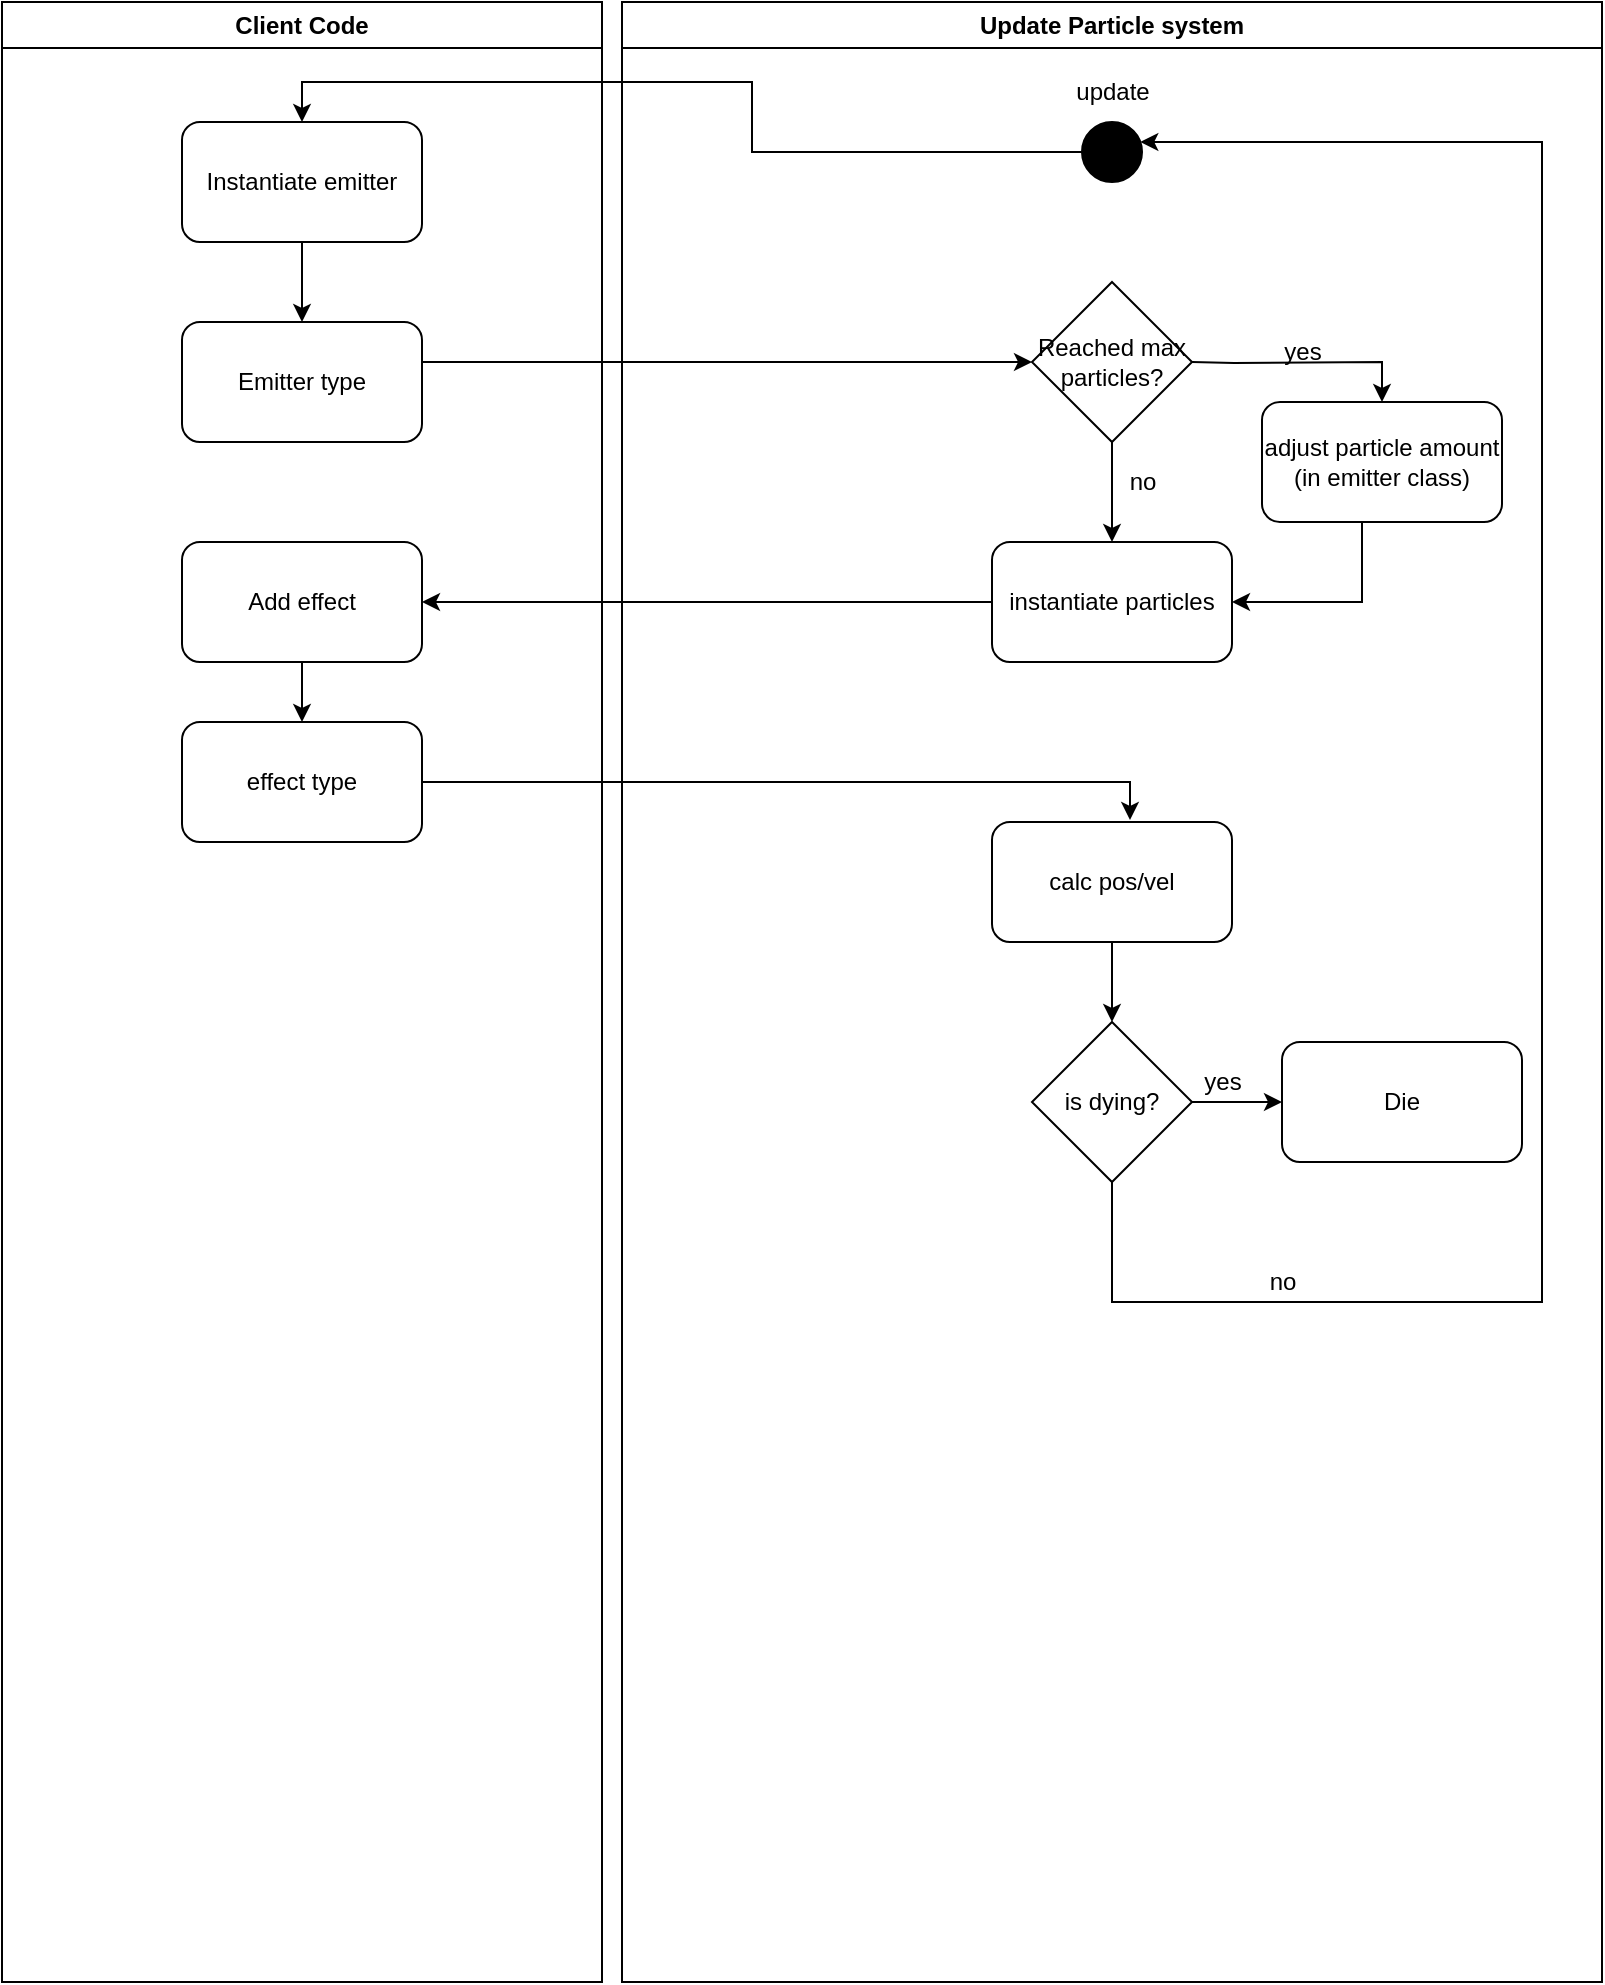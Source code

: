 <mxfile version="20.8.13" type="github">
  <diagram id="prtHgNgQTEPvFCAcTncT" name="Page-1">
    <mxGraphModel dx="1434" dy="926" grid="1" gridSize="10" guides="1" tooltips="1" connect="1" arrows="1" fold="1" page="1" pageScale="1" pageWidth="827" pageHeight="1169" math="0" shadow="0">
      <root>
        <mxCell id="0" />
        <mxCell id="1" parent="0" />
        <mxCell id="Ds-Zj9vlohc3zKlkYxut-1" value="Client Code" style="swimlane;whiteSpace=wrap;html=1;" vertex="1" parent="1">
          <mxGeometry x="10" y="100" width="300" height="990" as="geometry" />
        </mxCell>
        <mxCell id="Ds-Zj9vlohc3zKlkYxut-15" style="edgeStyle=orthogonalEdgeStyle;rounded=0;orthogonalLoop=1;jettySize=auto;html=1;" edge="1" parent="Ds-Zj9vlohc3zKlkYxut-1" source="Ds-Zj9vlohc3zKlkYxut-7" target="Ds-Zj9vlohc3zKlkYxut-13">
          <mxGeometry relative="1" as="geometry" />
        </mxCell>
        <mxCell id="Ds-Zj9vlohc3zKlkYxut-7" value="Instantiate emitter" style="rounded=1;whiteSpace=wrap;html=1;fillColor=none;" vertex="1" parent="Ds-Zj9vlohc3zKlkYxut-1">
          <mxGeometry x="90" y="60" width="120" height="60" as="geometry" />
        </mxCell>
        <mxCell id="Ds-Zj9vlohc3zKlkYxut-13" value="Emitter type" style="rounded=1;whiteSpace=wrap;html=1;fillColor=none;" vertex="1" parent="Ds-Zj9vlohc3zKlkYxut-1">
          <mxGeometry x="90" y="160" width="120" height="60" as="geometry" />
        </mxCell>
        <mxCell id="Ds-Zj9vlohc3zKlkYxut-21" style="edgeStyle=orthogonalEdgeStyle;rounded=0;orthogonalLoop=1;jettySize=auto;html=1;" edge="1" parent="Ds-Zj9vlohc3zKlkYxut-1" source="Ds-Zj9vlohc3zKlkYxut-19" target="Ds-Zj9vlohc3zKlkYxut-20">
          <mxGeometry relative="1" as="geometry" />
        </mxCell>
        <mxCell id="Ds-Zj9vlohc3zKlkYxut-19" value="Add effect" style="rounded=1;whiteSpace=wrap;html=1;fillColor=none;" vertex="1" parent="Ds-Zj9vlohc3zKlkYxut-1">
          <mxGeometry x="90" y="270" width="120" height="60" as="geometry" />
        </mxCell>
        <mxCell id="Ds-Zj9vlohc3zKlkYxut-20" value="effect type" style="rounded=1;whiteSpace=wrap;html=1;fillColor=none;" vertex="1" parent="Ds-Zj9vlohc3zKlkYxut-1">
          <mxGeometry x="90" y="360" width="120" height="60" as="geometry" />
        </mxCell>
        <mxCell id="Ds-Zj9vlohc3zKlkYxut-2" value="Update Particle system" style="swimlane;whiteSpace=wrap;html=1;" vertex="1" parent="1">
          <mxGeometry x="320" y="100" width="490" height="990" as="geometry" />
        </mxCell>
        <mxCell id="Ds-Zj9vlohc3zKlkYxut-4" value="instantiate particles" style="rounded=1;whiteSpace=wrap;html=1;fillColor=none;" vertex="1" parent="Ds-Zj9vlohc3zKlkYxut-2">
          <mxGeometry x="185" y="270" width="120" height="60" as="geometry" />
        </mxCell>
        <mxCell id="Ds-Zj9vlohc3zKlkYxut-12" style="edgeStyle=orthogonalEdgeStyle;rounded=0;orthogonalLoop=1;jettySize=auto;html=1;" edge="1" parent="Ds-Zj9vlohc3zKlkYxut-2" target="Ds-Zj9vlohc3zKlkYxut-11">
          <mxGeometry relative="1" as="geometry">
            <mxPoint x="285" y="180" as="sourcePoint" />
          </mxGeometry>
        </mxCell>
        <mxCell id="Ds-Zj9vlohc3zKlkYxut-22" style="edgeStyle=orthogonalEdgeStyle;rounded=0;orthogonalLoop=1;jettySize=auto;html=1;" edge="1" parent="Ds-Zj9vlohc3zKlkYxut-2" source="Ds-Zj9vlohc3zKlkYxut-8" target="Ds-Zj9vlohc3zKlkYxut-4">
          <mxGeometry relative="1" as="geometry" />
        </mxCell>
        <mxCell id="Ds-Zj9vlohc3zKlkYxut-8" value="Reached max&lt;br&gt;particles?" style="rhombus;whiteSpace=wrap;html=1;fillColor=none;" vertex="1" parent="Ds-Zj9vlohc3zKlkYxut-2">
          <mxGeometry x="205" y="140" width="80" height="80" as="geometry" />
        </mxCell>
        <mxCell id="Ds-Zj9vlohc3zKlkYxut-23" style="edgeStyle=orthogonalEdgeStyle;rounded=0;orthogonalLoop=1;jettySize=auto;html=1;entryX=1;entryY=0.5;entryDx=0;entryDy=0;" edge="1" parent="Ds-Zj9vlohc3zKlkYxut-2" source="Ds-Zj9vlohc3zKlkYxut-11" target="Ds-Zj9vlohc3zKlkYxut-4">
          <mxGeometry relative="1" as="geometry">
            <Array as="points">
              <mxPoint x="370" y="300" />
            </Array>
          </mxGeometry>
        </mxCell>
        <mxCell id="Ds-Zj9vlohc3zKlkYxut-11" value="adjust particle amount&lt;br&gt;(in emitter class)" style="rounded=1;whiteSpace=wrap;html=1;fillColor=none;" vertex="1" parent="Ds-Zj9vlohc3zKlkYxut-2">
          <mxGeometry x="320" y="200" width="120" height="60" as="geometry" />
        </mxCell>
        <mxCell id="Ds-Zj9vlohc3zKlkYxut-36" style="edgeStyle=orthogonalEdgeStyle;rounded=0;orthogonalLoop=1;jettySize=auto;html=1;" edge="1" parent="Ds-Zj9vlohc3zKlkYxut-2" source="Ds-Zj9vlohc3zKlkYxut-24" target="Ds-Zj9vlohc3zKlkYxut-30">
          <mxGeometry relative="1" as="geometry" />
        </mxCell>
        <mxCell id="Ds-Zj9vlohc3zKlkYxut-24" value="calc pos/vel" style="rounded=1;whiteSpace=wrap;html=1;fillColor=none;" vertex="1" parent="Ds-Zj9vlohc3zKlkYxut-2">
          <mxGeometry x="185" y="410" width="120" height="60" as="geometry" />
        </mxCell>
        <mxCell id="Ds-Zj9vlohc3zKlkYxut-29" value="Die" style="rounded=1;whiteSpace=wrap;html=1;fillColor=none;" vertex="1" parent="Ds-Zj9vlohc3zKlkYxut-2">
          <mxGeometry x="330" y="520" width="120" height="60" as="geometry" />
        </mxCell>
        <mxCell id="Ds-Zj9vlohc3zKlkYxut-31" style="edgeStyle=orthogonalEdgeStyle;rounded=0;orthogonalLoop=1;jettySize=auto;html=1;" edge="1" parent="Ds-Zj9vlohc3zKlkYxut-2" source="Ds-Zj9vlohc3zKlkYxut-30" target="Ds-Zj9vlohc3zKlkYxut-29">
          <mxGeometry relative="1" as="geometry" />
        </mxCell>
        <mxCell id="Ds-Zj9vlohc3zKlkYxut-37" style="edgeStyle=orthogonalEdgeStyle;rounded=0;orthogonalLoop=1;jettySize=auto;html=1;" edge="1" parent="Ds-Zj9vlohc3zKlkYxut-2" source="Ds-Zj9vlohc3zKlkYxut-30" target="Ds-Zj9vlohc3zKlkYxut-32">
          <mxGeometry relative="1" as="geometry">
            <Array as="points">
              <mxPoint x="245" y="650" />
              <mxPoint x="460" y="650" />
              <mxPoint x="460" y="70" />
            </Array>
          </mxGeometry>
        </mxCell>
        <mxCell id="Ds-Zj9vlohc3zKlkYxut-30" value="is dying?" style="rhombus;whiteSpace=wrap;html=1;fillColor=none;" vertex="1" parent="Ds-Zj9vlohc3zKlkYxut-2">
          <mxGeometry x="205" y="510" width="80" height="80" as="geometry" />
        </mxCell>
        <mxCell id="Ds-Zj9vlohc3zKlkYxut-32" value="" style="ellipse;whiteSpace=wrap;html=1;aspect=fixed;fillColor=#000000;" vertex="1" parent="Ds-Zj9vlohc3zKlkYxut-2">
          <mxGeometry x="230" y="60" width="30" height="30" as="geometry" />
        </mxCell>
        <mxCell id="Ds-Zj9vlohc3zKlkYxut-40" value="update" style="text;html=1;align=center;verticalAlign=middle;resizable=0;points=[];autosize=1;strokeColor=none;fillColor=none;" vertex="1" parent="Ds-Zj9vlohc3zKlkYxut-2">
          <mxGeometry x="215" y="30" width="60" height="30" as="geometry" />
        </mxCell>
        <mxCell id="Ds-Zj9vlohc3zKlkYxut-41" value="yes" style="text;html=1;align=center;verticalAlign=middle;resizable=0;points=[];autosize=1;strokeColor=none;fillColor=none;" vertex="1" parent="Ds-Zj9vlohc3zKlkYxut-2">
          <mxGeometry x="320" y="160" width="40" height="30" as="geometry" />
        </mxCell>
        <mxCell id="Ds-Zj9vlohc3zKlkYxut-14" style="edgeStyle=orthogonalEdgeStyle;rounded=0;orthogonalLoop=1;jettySize=auto;html=1;entryX=0;entryY=0.5;entryDx=0;entryDy=0;" edge="1" parent="1" source="Ds-Zj9vlohc3zKlkYxut-13" target="Ds-Zj9vlohc3zKlkYxut-8">
          <mxGeometry relative="1" as="geometry">
            <Array as="points">
              <mxPoint x="300" y="280" />
              <mxPoint x="300" y="280" />
            </Array>
          </mxGeometry>
        </mxCell>
        <mxCell id="Ds-Zj9vlohc3zKlkYxut-25" style="edgeStyle=orthogonalEdgeStyle;rounded=0;orthogonalLoop=1;jettySize=auto;html=1;entryX=1;entryY=0.5;entryDx=0;entryDy=0;" edge="1" parent="1" source="Ds-Zj9vlohc3zKlkYxut-4" target="Ds-Zj9vlohc3zKlkYxut-19">
          <mxGeometry relative="1" as="geometry" />
        </mxCell>
        <mxCell id="Ds-Zj9vlohc3zKlkYxut-26" style="edgeStyle=orthogonalEdgeStyle;rounded=0;orthogonalLoop=1;jettySize=auto;html=1;entryX=0.575;entryY=-0.017;entryDx=0;entryDy=0;entryPerimeter=0;" edge="1" parent="1" source="Ds-Zj9vlohc3zKlkYxut-20" target="Ds-Zj9vlohc3zKlkYxut-24">
          <mxGeometry relative="1" as="geometry" />
        </mxCell>
        <mxCell id="Ds-Zj9vlohc3zKlkYxut-33" style="edgeStyle=orthogonalEdgeStyle;rounded=0;orthogonalLoop=1;jettySize=auto;html=1;entryX=0.5;entryY=0;entryDx=0;entryDy=0;" edge="1" parent="1" source="Ds-Zj9vlohc3zKlkYxut-32" target="Ds-Zj9vlohc3zKlkYxut-7">
          <mxGeometry relative="1" as="geometry" />
        </mxCell>
        <mxCell id="Ds-Zj9vlohc3zKlkYxut-38" value="yes" style="text;html=1;align=center;verticalAlign=middle;resizable=0;points=[];autosize=1;strokeColor=none;fillColor=none;" vertex="1" parent="1">
          <mxGeometry x="600" y="625" width="40" height="30" as="geometry" />
        </mxCell>
        <mxCell id="Ds-Zj9vlohc3zKlkYxut-39" value="no" style="text;html=1;align=center;verticalAlign=middle;resizable=0;points=[];autosize=1;strokeColor=none;fillColor=none;" vertex="1" parent="1">
          <mxGeometry x="630" y="725" width="40" height="30" as="geometry" />
        </mxCell>
        <mxCell id="Ds-Zj9vlohc3zKlkYxut-42" value="no" style="text;html=1;align=center;verticalAlign=middle;resizable=0;points=[];autosize=1;strokeColor=none;fillColor=none;" vertex="1" parent="1">
          <mxGeometry x="560" y="325" width="40" height="30" as="geometry" />
        </mxCell>
      </root>
    </mxGraphModel>
  </diagram>
</mxfile>
